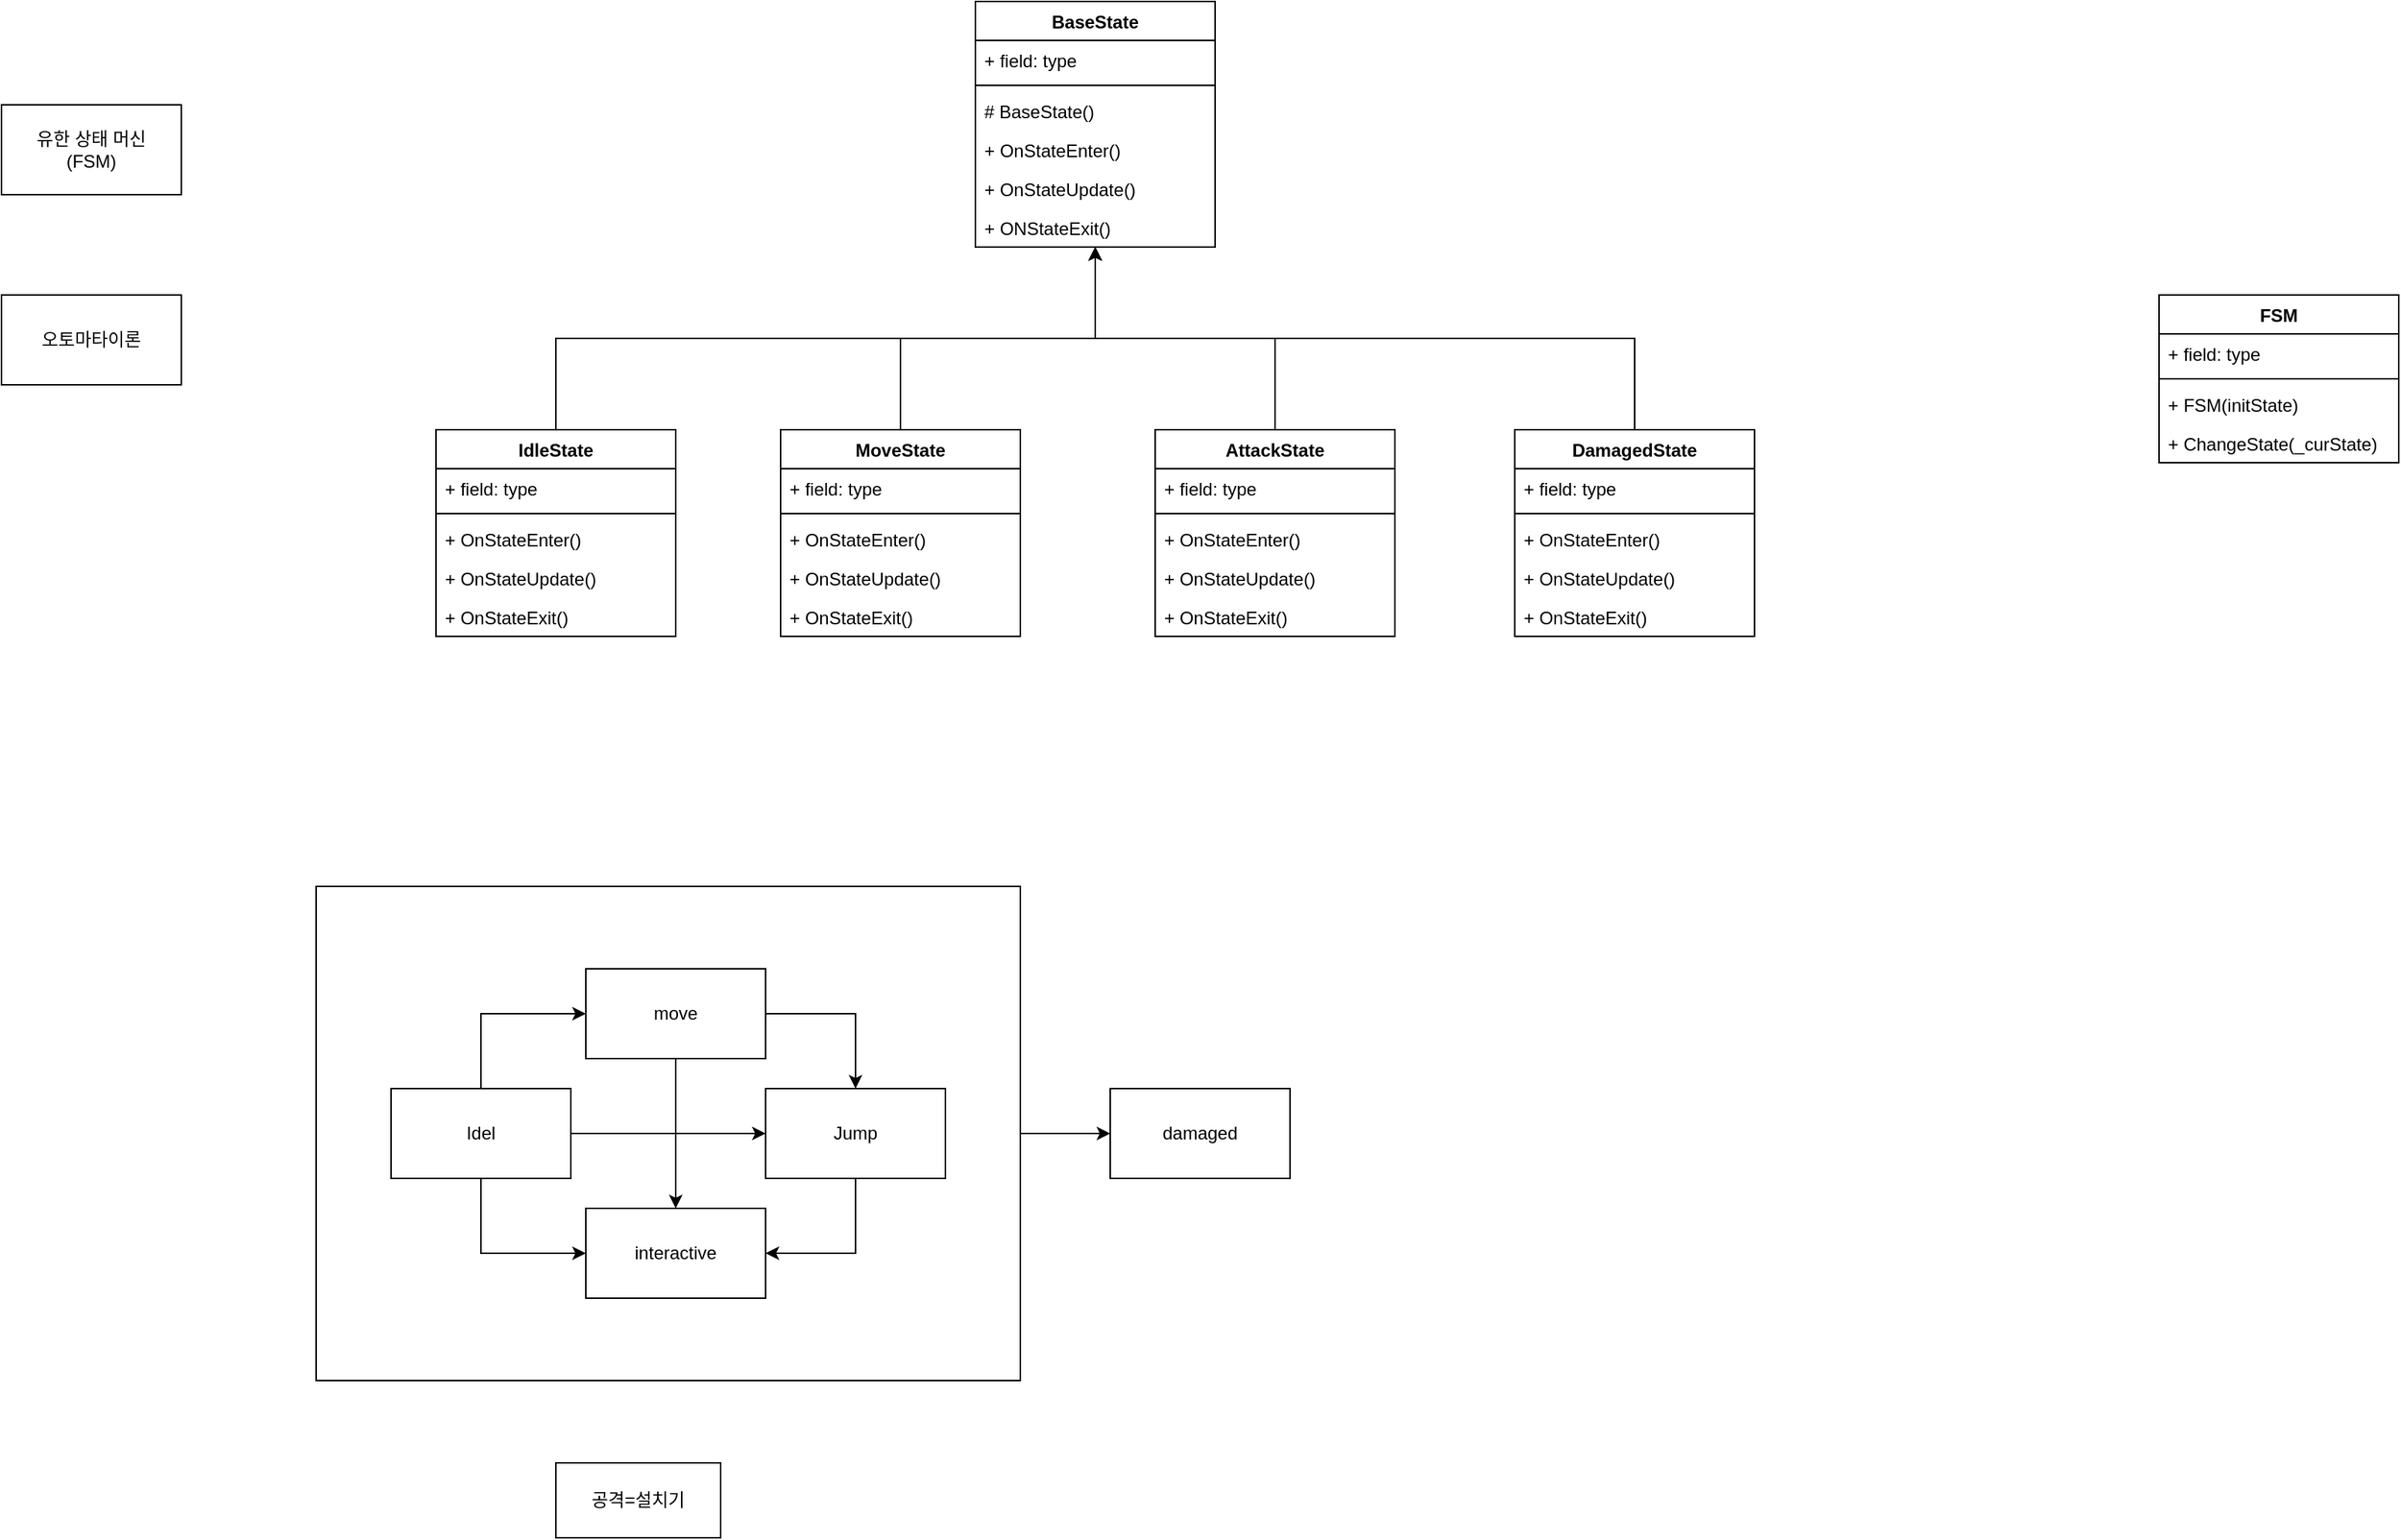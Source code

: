 <mxfile version="24.7.14">
  <diagram name="페이지-1" id="e9JYJH_3oyPFfVLDP3I4">
    <mxGraphModel dx="2455" dy="757" grid="1" gridSize="10" guides="1" tooltips="1" connect="1" arrows="1" fold="1" page="1" pageScale="1" pageWidth="827" pageHeight="1169" math="0" shadow="0">
      <root>
        <mxCell id="0" />
        <mxCell id="1" parent="0" />
        <mxCell id="DYvsoaWjMa4XpqPoX_qL-13" style="edgeStyle=orthogonalEdgeStyle;rounded=0;orthogonalLoop=1;jettySize=auto;html=1;" edge="1" parent="1" source="DYvsoaWjMa4XpqPoX_qL-12" target="DYvsoaWjMa4XpqPoX_qL-4">
          <mxGeometry relative="1" as="geometry" />
        </mxCell>
        <mxCell id="DYvsoaWjMa4XpqPoX_qL-12" value="" style="rounded=0;whiteSpace=wrap;html=1;" vertex="1" parent="1">
          <mxGeometry x="-210" y="605" width="470" height="330" as="geometry" />
        </mxCell>
        <mxCell id="iEdl014p6CyzJJImNWl_-1" value="BaseState" style="swimlane;fontStyle=1;align=center;verticalAlign=top;childLayout=stackLayout;horizontal=1;startSize=26;horizontalStack=0;resizeParent=1;resizeParentMax=0;resizeLast=0;collapsible=1;marginBottom=0;whiteSpace=wrap;html=1;" parent="1" vertex="1">
          <mxGeometry x="230" y="14" width="160" height="164" as="geometry" />
        </mxCell>
        <mxCell id="iEdl014p6CyzJJImNWl_-2" value="+ field: type" style="text;strokeColor=none;fillColor=none;align=left;verticalAlign=top;spacingLeft=4;spacingRight=4;overflow=hidden;rotatable=0;points=[[0,0.5],[1,0.5]];portConstraint=eastwest;whiteSpace=wrap;html=1;" parent="iEdl014p6CyzJJImNWl_-1" vertex="1">
          <mxGeometry y="26" width="160" height="26" as="geometry" />
        </mxCell>
        <mxCell id="iEdl014p6CyzJJImNWl_-3" value="" style="line;strokeWidth=1;fillColor=none;align=left;verticalAlign=middle;spacingTop=-1;spacingLeft=3;spacingRight=3;rotatable=0;labelPosition=right;points=[];portConstraint=eastwest;strokeColor=inherit;" parent="iEdl014p6CyzJJImNWl_-1" vertex="1">
          <mxGeometry y="52" width="160" height="8" as="geometry" />
        </mxCell>
        <mxCell id="iEdl014p6CyzJJImNWl_-4" value="# BaseState()" style="text;strokeColor=none;fillColor=none;align=left;verticalAlign=top;spacingLeft=4;spacingRight=4;overflow=hidden;rotatable=0;points=[[0,0.5],[1,0.5]];portConstraint=eastwest;whiteSpace=wrap;html=1;" parent="iEdl014p6CyzJJImNWl_-1" vertex="1">
          <mxGeometry y="60" width="160" height="26" as="geometry" />
        </mxCell>
        <mxCell id="iEdl014p6CyzJJImNWl_-30" value="+ OnStateEnter()" style="text;strokeColor=none;fillColor=none;align=left;verticalAlign=top;spacingLeft=4;spacingRight=4;overflow=hidden;rotatable=0;points=[[0,0.5],[1,0.5]];portConstraint=eastwest;whiteSpace=wrap;html=1;" parent="iEdl014p6CyzJJImNWl_-1" vertex="1">
          <mxGeometry y="86" width="160" height="26" as="geometry" />
        </mxCell>
        <mxCell id="iEdl014p6CyzJJImNWl_-22" value="+ OnStateUpdate()" style="text;strokeColor=none;fillColor=none;align=left;verticalAlign=top;spacingLeft=4;spacingRight=4;overflow=hidden;rotatable=0;points=[[0,0.5],[1,0.5]];portConstraint=eastwest;whiteSpace=wrap;html=1;" parent="iEdl014p6CyzJJImNWl_-1" vertex="1">
          <mxGeometry y="112" width="160" height="26" as="geometry" />
        </mxCell>
        <mxCell id="iEdl014p6CyzJJImNWl_-23" value="+ ONStateExit()" style="text;strokeColor=none;fillColor=none;align=left;verticalAlign=top;spacingLeft=4;spacingRight=4;overflow=hidden;rotatable=0;points=[[0,0.5],[1,0.5]];portConstraint=eastwest;whiteSpace=wrap;html=1;" parent="iEdl014p6CyzJJImNWl_-1" vertex="1">
          <mxGeometry y="138" width="160" height="26" as="geometry" />
        </mxCell>
        <mxCell id="iEdl014p6CyzJJImNWl_-24" style="edgeStyle=orthogonalEdgeStyle;rounded=0;orthogonalLoop=1;jettySize=auto;html=1;exitX=0.5;exitY=0;exitDx=0;exitDy=0;" parent="1" source="iEdl014p6CyzJJImNWl_-5" target="iEdl014p6CyzJJImNWl_-1" edge="1">
          <mxGeometry relative="1" as="geometry" />
        </mxCell>
        <mxCell id="iEdl014p6CyzJJImNWl_-5" value="IdleState" style="swimlane;fontStyle=1;align=center;verticalAlign=top;childLayout=stackLayout;horizontal=1;startSize=26;horizontalStack=0;resizeParent=1;resizeParentMax=0;resizeLast=0;collapsible=1;marginBottom=0;whiteSpace=wrap;html=1;" parent="1" vertex="1">
          <mxGeometry x="-130" y="300" width="160" height="138" as="geometry" />
        </mxCell>
        <mxCell id="iEdl014p6CyzJJImNWl_-6" value="+ field: type" style="text;strokeColor=none;fillColor=none;align=left;verticalAlign=top;spacingLeft=4;spacingRight=4;overflow=hidden;rotatable=0;points=[[0,0.5],[1,0.5]];portConstraint=eastwest;whiteSpace=wrap;html=1;" parent="iEdl014p6CyzJJImNWl_-5" vertex="1">
          <mxGeometry y="26" width="160" height="26" as="geometry" />
        </mxCell>
        <mxCell id="iEdl014p6CyzJJImNWl_-7" value="" style="line;strokeWidth=1;fillColor=none;align=left;verticalAlign=middle;spacingTop=-1;spacingLeft=3;spacingRight=3;rotatable=0;labelPosition=right;points=[];portConstraint=eastwest;strokeColor=inherit;" parent="iEdl014p6CyzJJImNWl_-5" vertex="1">
          <mxGeometry y="52" width="160" height="8" as="geometry" />
        </mxCell>
        <mxCell id="iEdl014p6CyzJJImNWl_-8" value="+ OnStateEnter()" style="text;strokeColor=none;fillColor=none;align=left;verticalAlign=top;spacingLeft=4;spacingRight=4;overflow=hidden;rotatable=0;points=[[0,0.5],[1,0.5]];portConstraint=eastwest;whiteSpace=wrap;html=1;" parent="iEdl014p6CyzJJImNWl_-5" vertex="1">
          <mxGeometry y="60" width="160" height="26" as="geometry" />
        </mxCell>
        <mxCell id="iEdl014p6CyzJJImNWl_-31" value="+ OnStateUpdate()" style="text;strokeColor=none;fillColor=none;align=left;verticalAlign=top;spacingLeft=4;spacingRight=4;overflow=hidden;rotatable=0;points=[[0,0.5],[1,0.5]];portConstraint=eastwest;whiteSpace=wrap;html=1;" parent="iEdl014p6CyzJJImNWl_-5" vertex="1">
          <mxGeometry y="86" width="160" height="26" as="geometry" />
        </mxCell>
        <mxCell id="iEdl014p6CyzJJImNWl_-32" value="+ OnStateExit()" style="text;strokeColor=none;fillColor=none;align=left;verticalAlign=top;spacingLeft=4;spacingRight=4;overflow=hidden;rotatable=0;points=[[0,0.5],[1,0.5]];portConstraint=eastwest;whiteSpace=wrap;html=1;" parent="iEdl014p6CyzJJImNWl_-5" vertex="1">
          <mxGeometry y="112" width="160" height="26" as="geometry" />
        </mxCell>
        <mxCell id="iEdl014p6CyzJJImNWl_-9" value="FSM" style="swimlane;fontStyle=1;align=center;verticalAlign=top;childLayout=stackLayout;horizontal=1;startSize=26;horizontalStack=0;resizeParent=1;resizeParentMax=0;resizeLast=0;collapsible=1;marginBottom=0;whiteSpace=wrap;html=1;" parent="1" vertex="1">
          <mxGeometry x="1020" y="210" width="160" height="112" as="geometry" />
        </mxCell>
        <mxCell id="iEdl014p6CyzJJImNWl_-10" value="+ field: type" style="text;strokeColor=none;fillColor=none;align=left;verticalAlign=top;spacingLeft=4;spacingRight=4;overflow=hidden;rotatable=0;points=[[0,0.5],[1,0.5]];portConstraint=eastwest;whiteSpace=wrap;html=1;" parent="iEdl014p6CyzJJImNWl_-9" vertex="1">
          <mxGeometry y="26" width="160" height="26" as="geometry" />
        </mxCell>
        <mxCell id="iEdl014p6CyzJJImNWl_-11" value="" style="line;strokeWidth=1;fillColor=none;align=left;verticalAlign=middle;spacingTop=-1;spacingLeft=3;spacingRight=3;rotatable=0;labelPosition=right;points=[];portConstraint=eastwest;strokeColor=inherit;" parent="iEdl014p6CyzJJImNWl_-9" vertex="1">
          <mxGeometry y="52" width="160" height="8" as="geometry" />
        </mxCell>
        <mxCell id="iEdl014p6CyzJJImNWl_-12" value="+ FSM(initState)" style="text;strokeColor=none;fillColor=none;align=left;verticalAlign=top;spacingLeft=4;spacingRight=4;overflow=hidden;rotatable=0;points=[[0,0.5],[1,0.5]];portConstraint=eastwest;whiteSpace=wrap;html=1;" parent="iEdl014p6CyzJJImNWl_-9" vertex="1">
          <mxGeometry y="60" width="160" height="26" as="geometry" />
        </mxCell>
        <mxCell id="iEdl014p6CyzJJImNWl_-13" value="+ ChangeState(_curState)" style="text;strokeColor=none;fillColor=none;align=left;verticalAlign=top;spacingLeft=4;spacingRight=4;overflow=hidden;rotatable=0;points=[[0,0.5],[1,0.5]];portConstraint=eastwest;whiteSpace=wrap;html=1;" parent="iEdl014p6CyzJJImNWl_-9" vertex="1">
          <mxGeometry y="86" width="160" height="26" as="geometry" />
        </mxCell>
        <mxCell id="iEdl014p6CyzJJImNWl_-28" style="edgeStyle=orthogonalEdgeStyle;rounded=0;orthogonalLoop=1;jettySize=auto;html=1;" parent="1" source="iEdl014p6CyzJJImNWl_-14" target="iEdl014p6CyzJJImNWl_-1" edge="1">
          <mxGeometry relative="1" as="geometry" />
        </mxCell>
        <mxCell id="iEdl014p6CyzJJImNWl_-14" value="MoveState" style="swimlane;fontStyle=1;align=center;verticalAlign=top;childLayout=stackLayout;horizontal=1;startSize=26;horizontalStack=0;resizeParent=1;resizeParentMax=0;resizeLast=0;collapsible=1;marginBottom=0;whiteSpace=wrap;html=1;" parent="1" vertex="1">
          <mxGeometry x="100" y="300" width="160" height="138" as="geometry" />
        </mxCell>
        <mxCell id="iEdl014p6CyzJJImNWl_-15" value="+ field: type" style="text;strokeColor=none;fillColor=none;align=left;verticalAlign=top;spacingLeft=4;spacingRight=4;overflow=hidden;rotatable=0;points=[[0,0.5],[1,0.5]];portConstraint=eastwest;whiteSpace=wrap;html=1;" parent="iEdl014p6CyzJJImNWl_-14" vertex="1">
          <mxGeometry y="26" width="160" height="26" as="geometry" />
        </mxCell>
        <mxCell id="iEdl014p6CyzJJImNWl_-16" value="" style="line;strokeWidth=1;fillColor=none;align=left;verticalAlign=middle;spacingTop=-1;spacingLeft=3;spacingRight=3;rotatable=0;labelPosition=right;points=[];portConstraint=eastwest;strokeColor=inherit;" parent="iEdl014p6CyzJJImNWl_-14" vertex="1">
          <mxGeometry y="52" width="160" height="8" as="geometry" />
        </mxCell>
        <mxCell id="iEdl014p6CyzJJImNWl_-17" value="+ OnStateEnter()" style="text;strokeColor=none;fillColor=none;align=left;verticalAlign=top;spacingLeft=4;spacingRight=4;overflow=hidden;rotatable=0;points=[[0,0.5],[1,0.5]];portConstraint=eastwest;whiteSpace=wrap;html=1;" parent="iEdl014p6CyzJJImNWl_-14" vertex="1">
          <mxGeometry y="60" width="160" height="26" as="geometry" />
        </mxCell>
        <mxCell id="iEdl014p6CyzJJImNWl_-33" value="+ OnStateUpdate()" style="text;strokeColor=none;fillColor=none;align=left;verticalAlign=top;spacingLeft=4;spacingRight=4;overflow=hidden;rotatable=0;points=[[0,0.5],[1,0.5]];portConstraint=eastwest;whiteSpace=wrap;html=1;" parent="iEdl014p6CyzJJImNWl_-14" vertex="1">
          <mxGeometry y="86" width="160" height="26" as="geometry" />
        </mxCell>
        <mxCell id="iEdl014p6CyzJJImNWl_-34" value="+ OnStateExit()" style="text;strokeColor=none;fillColor=none;align=left;verticalAlign=top;spacingLeft=4;spacingRight=4;overflow=hidden;rotatable=0;points=[[0,0.5],[1,0.5]];portConstraint=eastwest;whiteSpace=wrap;html=1;" parent="iEdl014p6CyzJJImNWl_-14" vertex="1">
          <mxGeometry y="112" width="160" height="26" as="geometry" />
        </mxCell>
        <mxCell id="iEdl014p6CyzJJImNWl_-29" style="edgeStyle=orthogonalEdgeStyle;rounded=0;orthogonalLoop=1;jettySize=auto;html=1;exitX=0.5;exitY=0;exitDx=0;exitDy=0;" parent="1" source="iEdl014p6CyzJJImNWl_-18" target="iEdl014p6CyzJJImNWl_-1" edge="1">
          <mxGeometry relative="1" as="geometry" />
        </mxCell>
        <mxCell id="iEdl014p6CyzJJImNWl_-18" value="AttackState" style="swimlane;fontStyle=1;align=center;verticalAlign=top;childLayout=stackLayout;horizontal=1;startSize=26;horizontalStack=0;resizeParent=1;resizeParentMax=0;resizeLast=0;collapsible=1;marginBottom=0;whiteSpace=wrap;html=1;" parent="1" vertex="1">
          <mxGeometry x="350" y="300" width="160" height="138" as="geometry" />
        </mxCell>
        <mxCell id="iEdl014p6CyzJJImNWl_-19" value="+ field: type" style="text;strokeColor=none;fillColor=none;align=left;verticalAlign=top;spacingLeft=4;spacingRight=4;overflow=hidden;rotatable=0;points=[[0,0.5],[1,0.5]];portConstraint=eastwest;whiteSpace=wrap;html=1;" parent="iEdl014p6CyzJJImNWl_-18" vertex="1">
          <mxGeometry y="26" width="160" height="26" as="geometry" />
        </mxCell>
        <mxCell id="iEdl014p6CyzJJImNWl_-20" value="" style="line;strokeWidth=1;fillColor=none;align=left;verticalAlign=middle;spacingTop=-1;spacingLeft=3;spacingRight=3;rotatable=0;labelPosition=right;points=[];portConstraint=eastwest;strokeColor=inherit;" parent="iEdl014p6CyzJJImNWl_-18" vertex="1">
          <mxGeometry y="52" width="160" height="8" as="geometry" />
        </mxCell>
        <mxCell id="iEdl014p6CyzJJImNWl_-21" value="+ OnStateEnter()" style="text;strokeColor=none;fillColor=none;align=left;verticalAlign=top;spacingLeft=4;spacingRight=4;overflow=hidden;rotatable=0;points=[[0,0.5],[1,0.5]];portConstraint=eastwest;whiteSpace=wrap;html=1;" parent="iEdl014p6CyzJJImNWl_-18" vertex="1">
          <mxGeometry y="60" width="160" height="26" as="geometry" />
        </mxCell>
        <mxCell id="iEdl014p6CyzJJImNWl_-35" value="+ OnStateUpdate()" style="text;strokeColor=none;fillColor=none;align=left;verticalAlign=top;spacingLeft=4;spacingRight=4;overflow=hidden;rotatable=0;points=[[0,0.5],[1,0.5]];portConstraint=eastwest;whiteSpace=wrap;html=1;" parent="iEdl014p6CyzJJImNWl_-18" vertex="1">
          <mxGeometry y="86" width="160" height="26" as="geometry" />
        </mxCell>
        <mxCell id="iEdl014p6CyzJJImNWl_-36" value="+ OnStateExit()" style="text;strokeColor=none;fillColor=none;align=left;verticalAlign=top;spacingLeft=4;spacingRight=4;overflow=hidden;rotatable=0;points=[[0,0.5],[1,0.5]];portConstraint=eastwest;whiteSpace=wrap;html=1;" parent="iEdl014p6CyzJJImNWl_-18" vertex="1">
          <mxGeometry y="112" width="160" height="26" as="geometry" />
        </mxCell>
        <mxCell id="iEdl014p6CyzJJImNWl_-43" style="edgeStyle=orthogonalEdgeStyle;rounded=0;orthogonalLoop=1;jettySize=auto;html=1;exitX=0.5;exitY=0;exitDx=0;exitDy=0;" parent="1" source="iEdl014p6CyzJJImNWl_-37" target="iEdl014p6CyzJJImNWl_-1" edge="1">
          <mxGeometry relative="1" as="geometry" />
        </mxCell>
        <mxCell id="iEdl014p6CyzJJImNWl_-37" value="DamagedState" style="swimlane;fontStyle=1;align=center;verticalAlign=top;childLayout=stackLayout;horizontal=1;startSize=26;horizontalStack=0;resizeParent=1;resizeParentMax=0;resizeLast=0;collapsible=1;marginBottom=0;whiteSpace=wrap;html=1;" parent="1" vertex="1">
          <mxGeometry x="590" y="300" width="160" height="138" as="geometry" />
        </mxCell>
        <mxCell id="iEdl014p6CyzJJImNWl_-38" value="+ field: type" style="text;strokeColor=none;fillColor=none;align=left;verticalAlign=top;spacingLeft=4;spacingRight=4;overflow=hidden;rotatable=0;points=[[0,0.5],[1,0.5]];portConstraint=eastwest;whiteSpace=wrap;html=1;" parent="iEdl014p6CyzJJImNWl_-37" vertex="1">
          <mxGeometry y="26" width="160" height="26" as="geometry" />
        </mxCell>
        <mxCell id="iEdl014p6CyzJJImNWl_-39" value="" style="line;strokeWidth=1;fillColor=none;align=left;verticalAlign=middle;spacingTop=-1;spacingLeft=3;spacingRight=3;rotatable=0;labelPosition=right;points=[];portConstraint=eastwest;strokeColor=inherit;" parent="iEdl014p6CyzJJImNWl_-37" vertex="1">
          <mxGeometry y="52" width="160" height="8" as="geometry" />
        </mxCell>
        <mxCell id="iEdl014p6CyzJJImNWl_-40" value="+ OnStateEnter()" style="text;strokeColor=none;fillColor=none;align=left;verticalAlign=top;spacingLeft=4;spacingRight=4;overflow=hidden;rotatable=0;points=[[0,0.5],[1,0.5]];portConstraint=eastwest;whiteSpace=wrap;html=1;" parent="iEdl014p6CyzJJImNWl_-37" vertex="1">
          <mxGeometry y="60" width="160" height="26" as="geometry" />
        </mxCell>
        <mxCell id="iEdl014p6CyzJJImNWl_-41" value="+ OnStateUpdate()" style="text;strokeColor=none;fillColor=none;align=left;verticalAlign=top;spacingLeft=4;spacingRight=4;overflow=hidden;rotatable=0;points=[[0,0.5],[1,0.5]];portConstraint=eastwest;whiteSpace=wrap;html=1;" parent="iEdl014p6CyzJJImNWl_-37" vertex="1">
          <mxGeometry y="86" width="160" height="26" as="geometry" />
        </mxCell>
        <mxCell id="iEdl014p6CyzJJImNWl_-42" value="+ OnStateExit()" style="text;strokeColor=none;fillColor=none;align=left;verticalAlign=top;spacingLeft=4;spacingRight=4;overflow=hidden;rotatable=0;points=[[0,0.5],[1,0.5]];portConstraint=eastwest;whiteSpace=wrap;html=1;" parent="iEdl014p6CyzJJImNWl_-37" vertex="1">
          <mxGeometry y="112" width="160" height="26" as="geometry" />
        </mxCell>
        <mxCell id="iEdl014p6CyzJJImNWl_-44" value="유한 상태 머신&lt;div&gt;(FSM)&lt;/div&gt;" style="rounded=0;whiteSpace=wrap;html=1;" parent="1" vertex="1">
          <mxGeometry x="-420" y="83" width="120" height="60" as="geometry" />
        </mxCell>
        <mxCell id="iEdl014p6CyzJJImNWl_-45" value="오토마타이론" style="rounded=0;whiteSpace=wrap;html=1;" parent="1" vertex="1">
          <mxGeometry x="-420" y="210" width="120" height="60" as="geometry" />
        </mxCell>
        <mxCell id="DYvsoaWjMa4XpqPoX_qL-6" style="edgeStyle=orthogonalEdgeStyle;rounded=0;orthogonalLoop=1;jettySize=auto;html=1;entryX=0;entryY=0.5;entryDx=0;entryDy=0;exitX=0.5;exitY=0;exitDx=0;exitDy=0;" edge="1" parent="1" source="DYvsoaWjMa4XpqPoX_qL-1" target="DYvsoaWjMa4XpqPoX_qL-2">
          <mxGeometry relative="1" as="geometry">
            <mxPoint x="-210" y="730" as="sourcePoint" />
            <mxPoint x="-110" y="610" as="targetPoint" />
          </mxGeometry>
        </mxCell>
        <mxCell id="DYvsoaWjMa4XpqPoX_qL-7" style="edgeStyle=orthogonalEdgeStyle;rounded=0;orthogonalLoop=1;jettySize=auto;html=1;entryX=0;entryY=0.5;entryDx=0;entryDy=0;" edge="1" parent="1" source="DYvsoaWjMa4XpqPoX_qL-1" target="DYvsoaWjMa4XpqPoX_qL-3">
          <mxGeometry relative="1" as="geometry" />
        </mxCell>
        <mxCell id="DYvsoaWjMa4XpqPoX_qL-9" style="edgeStyle=orthogonalEdgeStyle;rounded=0;orthogonalLoop=1;jettySize=auto;html=1;entryX=0;entryY=0.5;entryDx=0;entryDy=0;exitX=0.5;exitY=1;exitDx=0;exitDy=0;" edge="1" parent="1" source="DYvsoaWjMa4XpqPoX_qL-1" target="DYvsoaWjMa4XpqPoX_qL-5">
          <mxGeometry relative="1" as="geometry" />
        </mxCell>
        <mxCell id="DYvsoaWjMa4XpqPoX_qL-1" value="Idel" style="rounded=0;whiteSpace=wrap;html=1;" vertex="1" parent="1">
          <mxGeometry x="-160" y="740" width="120" height="60" as="geometry" />
        </mxCell>
        <mxCell id="DYvsoaWjMa4XpqPoX_qL-8" style="edgeStyle=orthogonalEdgeStyle;rounded=0;orthogonalLoop=1;jettySize=auto;html=1;exitX=1;exitY=0.5;exitDx=0;exitDy=0;" edge="1" parent="1" source="DYvsoaWjMa4XpqPoX_qL-2" target="DYvsoaWjMa4XpqPoX_qL-3">
          <mxGeometry relative="1" as="geometry" />
        </mxCell>
        <mxCell id="DYvsoaWjMa4XpqPoX_qL-10" style="edgeStyle=orthogonalEdgeStyle;rounded=0;orthogonalLoop=1;jettySize=auto;html=1;entryX=0.5;entryY=0;entryDx=0;entryDy=0;" edge="1" parent="1" source="DYvsoaWjMa4XpqPoX_qL-2" target="DYvsoaWjMa4XpqPoX_qL-5">
          <mxGeometry relative="1" as="geometry" />
        </mxCell>
        <mxCell id="DYvsoaWjMa4XpqPoX_qL-2" value="move" style="rounded=0;whiteSpace=wrap;html=1;" vertex="1" parent="1">
          <mxGeometry x="-30" y="660" width="120" height="60" as="geometry" />
        </mxCell>
        <mxCell id="DYvsoaWjMa4XpqPoX_qL-11" style="edgeStyle=orthogonalEdgeStyle;rounded=0;orthogonalLoop=1;jettySize=auto;html=1;entryX=1;entryY=0.5;entryDx=0;entryDy=0;" edge="1" parent="1" source="DYvsoaWjMa4XpqPoX_qL-3" target="DYvsoaWjMa4XpqPoX_qL-5">
          <mxGeometry relative="1" as="geometry" />
        </mxCell>
        <mxCell id="DYvsoaWjMa4XpqPoX_qL-3" value="Jump" style="rounded=0;whiteSpace=wrap;html=1;" vertex="1" parent="1">
          <mxGeometry x="90" y="740" width="120" height="60" as="geometry" />
        </mxCell>
        <mxCell id="DYvsoaWjMa4XpqPoX_qL-4" value="damaged" style="rounded=0;whiteSpace=wrap;html=1;" vertex="1" parent="1">
          <mxGeometry x="320" y="740" width="120" height="60" as="geometry" />
        </mxCell>
        <mxCell id="DYvsoaWjMa4XpqPoX_qL-5" value="interactive" style="rounded=0;whiteSpace=wrap;html=1;" vertex="1" parent="1">
          <mxGeometry x="-30" y="820" width="120" height="60" as="geometry" />
        </mxCell>
        <mxCell id="DYvsoaWjMa4XpqPoX_qL-17" value="공격=설치기" style="html=1;whiteSpace=wrap;" vertex="1" parent="1">
          <mxGeometry x="-50" y="990" width="110" height="50" as="geometry" />
        </mxCell>
      </root>
    </mxGraphModel>
  </diagram>
</mxfile>

